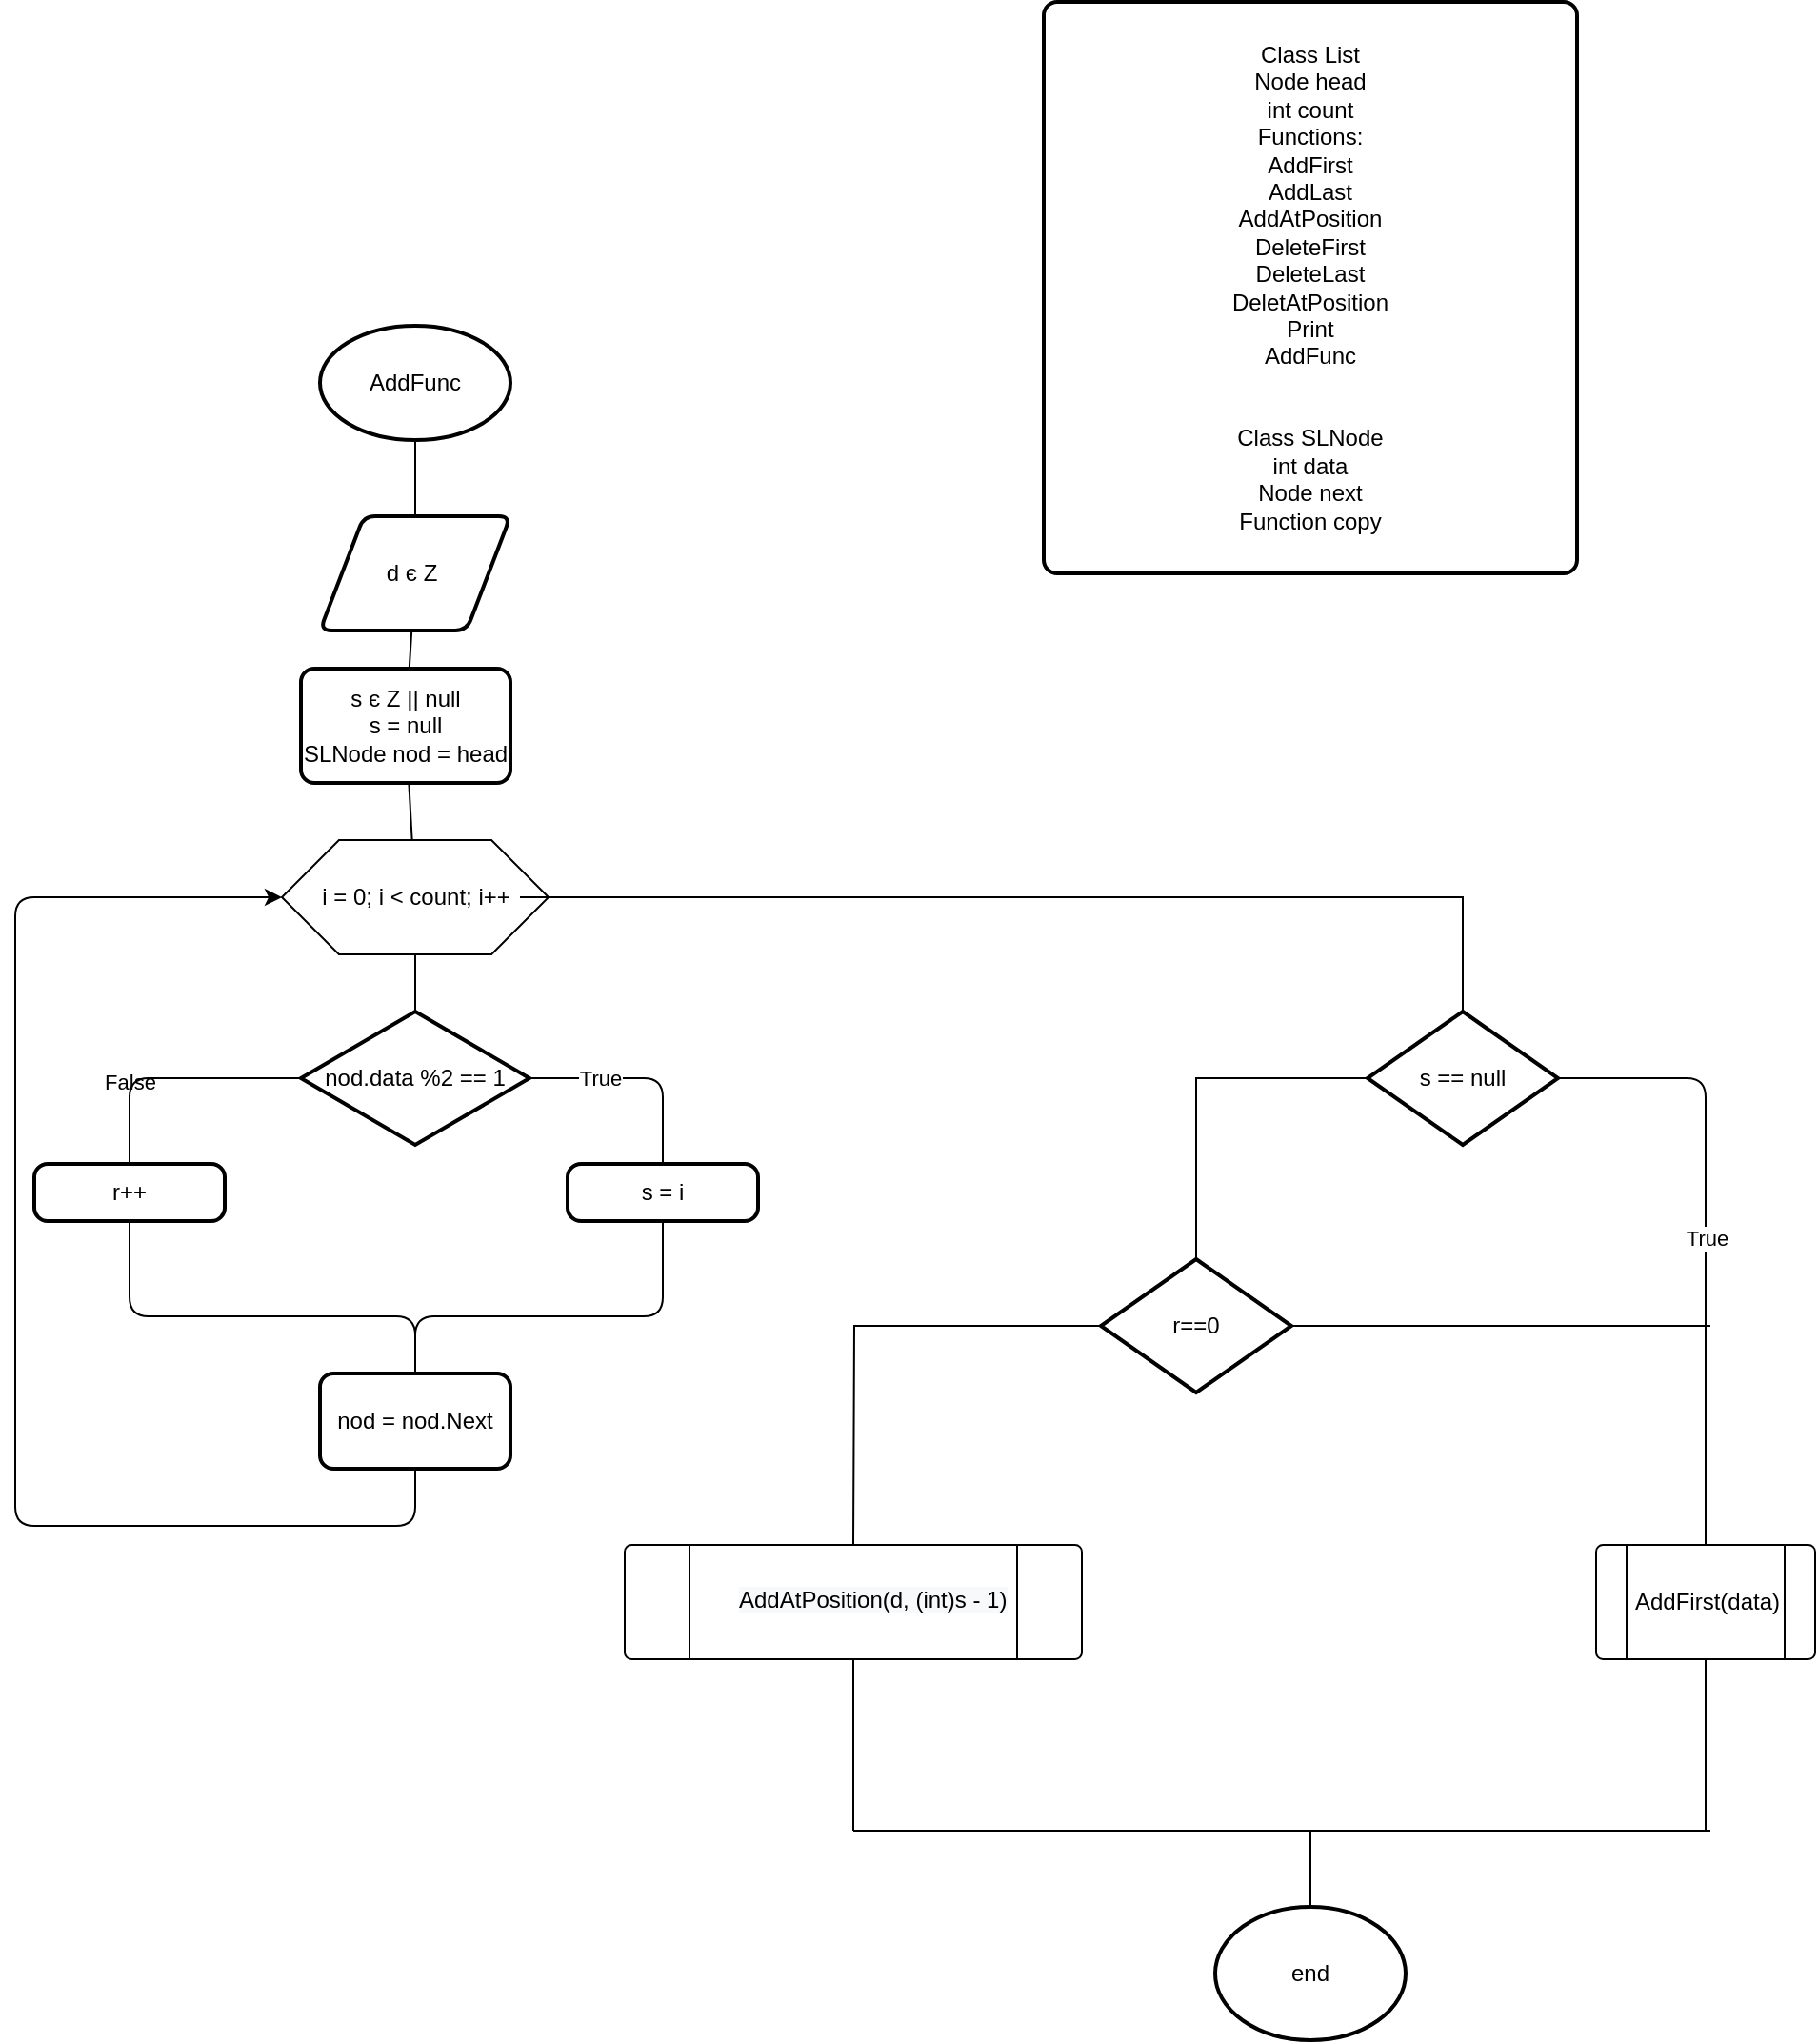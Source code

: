 <mxfile version="16.1.0" type="device"><diagram id="66tEh2Ukin0UozuC1Bfd" name="Page-1"><mxGraphModel dx="1726" dy="994" grid="1" gridSize="10" guides="1" tooltips="1" connect="1" arrows="1" fold="1" page="1" pageScale="1" pageWidth="850" pageHeight="1100" math="0" shadow="0"><root><mxCell id="0"/><mxCell id="1" parent="0"/><mxCell id="3" value="Class List&lt;br&gt;Node head&lt;br&gt;int count&lt;br&gt;Functions:&lt;br&gt;AddFirst&lt;br&gt;AddLast&lt;br&gt;AddAtPosition&lt;br&gt;DeleteFirst&lt;br&gt;DeleteLast&lt;br&gt;DeletAtPosition&lt;br&gt;Print&lt;br&gt;AddFunc&lt;br&gt;&lt;br&gt;&lt;br&gt;Class SLNode&lt;br&gt;int data&lt;br&gt;Node next&lt;br&gt;Function copy&lt;br&gt;" style="rounded=1;whiteSpace=wrap;html=1;absoluteArcSize=1;arcSize=14;strokeWidth=2;" parent="1" vertex="1"><mxGeometry x="1040" y="30" width="280" height="300" as="geometry"/></mxCell><mxCell id="6" style="edgeStyle=none;html=1;entryX=0.5;entryY=0;entryDx=0;entryDy=0;endArrow=none;endFill=0;" parent="1" source="4" target="5" edge="1"><mxGeometry relative="1" as="geometry"/></mxCell><mxCell id="4" value="AddFunc" style="strokeWidth=2;html=1;shape=mxgraph.flowchart.start_2;whiteSpace=wrap;" parent="1" vertex="1"><mxGeometry x="660" y="200" width="100" height="60" as="geometry"/></mxCell><mxCell id="8" style="edgeStyle=none;html=1;endArrow=none;endFill=0;" parent="1" source="5" target="7" edge="1"><mxGeometry relative="1" as="geometry"/></mxCell><mxCell id="5" value="d є Z&amp;nbsp;" style="shape=parallelogram;html=1;strokeWidth=2;perimeter=parallelogramPerimeter;whiteSpace=wrap;rounded=1;arcSize=12;size=0.23;" parent="1" vertex="1"><mxGeometry x="660" y="300" width="100" height="60" as="geometry"/></mxCell><mxCell id="10" style="edgeStyle=none;html=1;endArrow=none;endFill=0;" parent="1" source="7" target="9" edge="1"><mxGeometry relative="1" as="geometry"/></mxCell><mxCell id="7" value="&lt;span style=&quot;font-family: &amp;#34;helvetica&amp;#34; ; font-size: 12px ; font-style: normal ; font-weight: 400 ; letter-spacing: normal ; text-align: center ; text-indent: 0px ; text-transform: none ; word-spacing: 0px ; display: inline ; float: none&quot;&gt;&lt;span style=&quot;background-color: rgb(255 , 255 , 255)&quot;&gt;s є Z || null&lt;br&gt;s = null&lt;br&gt;SLNode nod = head&lt;/span&gt;&lt;br&gt;&lt;/span&gt;" style="rounded=1;whiteSpace=wrap;html=1;absoluteArcSize=1;arcSize=14;strokeWidth=2;" parent="1" vertex="1"><mxGeometry x="650" y="380" width="110" height="60" as="geometry"/></mxCell><mxCell id="13" style="edgeStyle=none;html=1;entryX=0.5;entryY=0;entryDx=0;entryDy=0;entryPerimeter=0;endArrow=none;endFill=0;" parent="1" source="9" target="12" edge="1"><mxGeometry relative="1" as="geometry"/></mxCell><mxCell id="9" value="" style="verticalLabelPosition=bottom;verticalAlign=top;html=1;shape=hexagon;perimeter=hexagonPerimeter2;arcSize=6;size=0.214;" parent="1" vertex="1"><mxGeometry x="640" y="470" width="140" height="60" as="geometry"/></mxCell><mxCell id="S2vfnO9XHDJ6uxmCqPr--34" style="edgeStyle=orthogonalEdgeStyle;rounded=0;orthogonalLoop=1;jettySize=auto;html=1;entryX=0.5;entryY=0;entryDx=0;entryDy=0;entryPerimeter=0;endArrow=none;endFill=0;" edge="1" parent="1" source="11" target="22"><mxGeometry relative="1" as="geometry"/></mxCell><mxCell id="11" value="i = 0; i &amp;lt; count; i++" style="text;html=1;align=center;verticalAlign=middle;resizable=0;points=[];autosize=1;strokeColor=none;" parent="1" vertex="1"><mxGeometry x="655" y="490" width="110" height="20" as="geometry"/></mxCell><mxCell id="16" value="True" style="edgeStyle=orthogonalEdgeStyle;html=1;endArrow=none;endFill=0;" parent="1" source="12" target="14" edge="1"><mxGeometry x="-0.36" relative="1" as="geometry"><mxPoint as="offset"/></mxGeometry></mxCell><mxCell id="18" value="False" style="edgeStyle=orthogonalEdgeStyle;html=1;endArrow=none;endFill=0;startArrow=none;" parent="1" source="S2vfnO9XHDJ6uxmCqPr--48" target="17" edge="1"><mxGeometry x="-0.753" relative="1" as="geometry"><Array as="points"><mxPoint x="560" y="595"/><mxPoint x="560" y="720"/><mxPoint x="710" y="720"/></Array><mxPoint as="offset"/></mxGeometry></mxCell><mxCell id="12" value="nod.data %2 == 1" style="strokeWidth=2;html=1;shape=mxgraph.flowchart.decision;whiteSpace=wrap;" parent="1" vertex="1"><mxGeometry x="650" y="560" width="120" height="70" as="geometry"/></mxCell><mxCell id="19" style="edgeStyle=orthogonalEdgeStyle;html=1;endArrow=none;endFill=0;" parent="1" source="14" target="17" edge="1"><mxGeometry relative="1" as="geometry"><Array as="points"><mxPoint x="840" y="720"/><mxPoint x="710" y="720"/></Array></mxGeometry></mxCell><mxCell id="14" value="s = i" style="rounded=1;whiteSpace=wrap;html=1;absoluteArcSize=1;arcSize=14;strokeWidth=2;" parent="1" vertex="1"><mxGeometry x="790" y="640" width="100" height="30" as="geometry"/></mxCell><mxCell id="21" style="edgeStyle=orthogonalEdgeStyle;html=1;entryX=0;entryY=0.5;entryDx=0;entryDy=0;endArrow=classic;endFill=1;" parent="1" source="17" target="9" edge="1"><mxGeometry relative="1" as="geometry"><Array as="points"><mxPoint x="710" y="830"/><mxPoint x="500" y="830"/><mxPoint x="500" y="500"/></Array></mxGeometry></mxCell><mxCell id="17" value="nod = nod.Next" style="rounded=1;whiteSpace=wrap;html=1;absoluteArcSize=1;arcSize=14;strokeWidth=2;" parent="1" vertex="1"><mxGeometry x="660" y="750" width="100" height="50" as="geometry"/></mxCell><mxCell id="28" value="True" style="edgeStyle=orthogonalEdgeStyle;html=1;endArrow=none;endFill=0;" parent="1" source="22" target="26" edge="1"><mxGeometry relative="1" as="geometry"/></mxCell><mxCell id="S2vfnO9XHDJ6uxmCqPr--37" style="edgeStyle=orthogonalEdgeStyle;rounded=0;orthogonalLoop=1;jettySize=auto;html=1;entryX=0.5;entryY=0;entryDx=0;entryDy=0;entryPerimeter=0;endArrow=none;endFill=0;" edge="1" parent="1" source="22" target="S2vfnO9XHDJ6uxmCqPr--36"><mxGeometry relative="1" as="geometry"/></mxCell><mxCell id="22" value="s == null" style="strokeWidth=2;html=1;shape=mxgraph.flowchart.decision;whiteSpace=wrap;" parent="1" vertex="1"><mxGeometry x="1210" y="560" width="100" height="70" as="geometry"/></mxCell><mxCell id="S2vfnO9XHDJ6uxmCqPr--43" style="edgeStyle=orthogonalEdgeStyle;rounded=0;orthogonalLoop=1;jettySize=auto;html=1;endArrow=none;endFill=0;" edge="1" parent="1" source="25"><mxGeometry relative="1" as="geometry"><mxPoint x="940" y="990" as="targetPoint"/></mxGeometry></mxCell><mxCell id="25" value="" style="verticalLabelPosition=bottom;verticalAlign=top;html=1;shape=process;whiteSpace=wrap;rounded=1;size=0.14;arcSize=6;" parent="1" vertex="1"><mxGeometry x="820" y="840" width="240" height="60" as="geometry"/></mxCell><mxCell id="S2vfnO9XHDJ6uxmCqPr--46" style="edgeStyle=orthogonalEdgeStyle;rounded=0;orthogonalLoop=1;jettySize=auto;html=1;endArrow=none;endFill=0;" edge="1" parent="1" source="26"><mxGeometry relative="1" as="geometry"><mxPoint x="1387.5" y="990" as="targetPoint"/></mxGeometry></mxCell><mxCell id="26" value="" style="verticalLabelPosition=bottom;verticalAlign=top;html=1;shape=process;whiteSpace=wrap;rounded=1;size=0.14;arcSize=6;" parent="1" vertex="1"><mxGeometry x="1330" y="840" width="115" height="60" as="geometry"/></mxCell><mxCell id="29" value="AddFirst(data)" style="text;html=1;align=center;verticalAlign=middle;resizable=0;points=[];autosize=1;strokeColor=none;" parent="1" vertex="1"><mxGeometry x="1342.5" y="860" width="90" height="20" as="geometry"/></mxCell><mxCell id="32" value="end" style="strokeWidth=2;html=1;shape=mxgraph.flowchart.start_2;whiteSpace=wrap;" parent="1" vertex="1"><mxGeometry x="1130" y="1030" width="100" height="70" as="geometry"/></mxCell><mxCell id="S2vfnO9XHDJ6uxmCqPr--35" value="&lt;span style=&quot;color: rgb(0 , 0 , 0) ; font-family: &amp;#34;helvetica&amp;#34; ; font-size: 12px ; font-style: normal ; font-weight: 400 ; letter-spacing: normal ; text-align: center ; text-indent: 0px ; text-transform: none ; word-spacing: 0px ; background-color: rgb(248 , 249 , 250) ; display: inline ; float: none&quot;&gt;AddAtPosition(d, (int)s - 1)&lt;/span&gt;" style="text;whiteSpace=wrap;html=1;" vertex="1" parent="1"><mxGeometry x="878" y="855" width="160" height="30" as="geometry"/></mxCell><mxCell id="S2vfnO9XHDJ6uxmCqPr--42" style="edgeStyle=orthogonalEdgeStyle;rounded=0;orthogonalLoop=1;jettySize=auto;html=1;endArrow=none;endFill=0;" edge="1" parent="1" source="S2vfnO9XHDJ6uxmCqPr--36"><mxGeometry relative="1" as="geometry"><mxPoint x="940" y="840" as="targetPoint"/></mxGeometry></mxCell><mxCell id="S2vfnO9XHDJ6uxmCqPr--36" value="r==0" style="strokeWidth=2;html=1;shape=mxgraph.flowchart.decision;whiteSpace=wrap;" vertex="1" parent="1"><mxGeometry x="1070" y="690" width="100" height="70" as="geometry"/></mxCell><mxCell id="S2vfnO9XHDJ6uxmCqPr--39" value="" style="endArrow=none;html=1;rounded=0;exitX=1;exitY=0.5;exitDx=0;exitDy=0;exitPerimeter=0;" edge="1" parent="1" source="S2vfnO9XHDJ6uxmCqPr--36"><mxGeometry width="50" height="50" relative="1" as="geometry"><mxPoint x="880" y="840" as="sourcePoint"/><mxPoint x="1390" y="725" as="targetPoint"/></mxGeometry></mxCell><mxCell id="S2vfnO9XHDJ6uxmCqPr--45" value="" style="endArrow=none;html=1;rounded=0;" edge="1" parent="1"><mxGeometry width="50" height="50" relative="1" as="geometry"><mxPoint x="940" y="990" as="sourcePoint"/><mxPoint x="1390" y="990" as="targetPoint"/></mxGeometry></mxCell><mxCell id="S2vfnO9XHDJ6uxmCqPr--47" value="" style="endArrow=none;html=1;rounded=0;entryX=0.5;entryY=0;entryDx=0;entryDy=0;entryPerimeter=0;" edge="1" parent="1" target="32"><mxGeometry width="50" height="50" relative="1" as="geometry"><mxPoint x="1180" y="990" as="sourcePoint"/><mxPoint x="1020" y="790" as="targetPoint"/></mxGeometry></mxCell><mxCell id="S2vfnO9XHDJ6uxmCqPr--48" value="r++" style="rounded=1;whiteSpace=wrap;html=1;absoluteArcSize=1;arcSize=14;strokeWidth=2;" vertex="1" parent="1"><mxGeometry x="510" y="640" width="100" height="30" as="geometry"/></mxCell><mxCell id="S2vfnO9XHDJ6uxmCqPr--49" value="" style="edgeStyle=orthogonalEdgeStyle;html=1;endArrow=none;endFill=0;" edge="1" parent="1" source="12" target="S2vfnO9XHDJ6uxmCqPr--48"><mxGeometry x="-0.753" relative="1" as="geometry"><Array as="points"/><mxPoint as="offset"/><mxPoint x="650" y="595" as="sourcePoint"/><mxPoint x="710" y="750" as="targetPoint"/></mxGeometry></mxCell></root></mxGraphModel></diagram></mxfile>